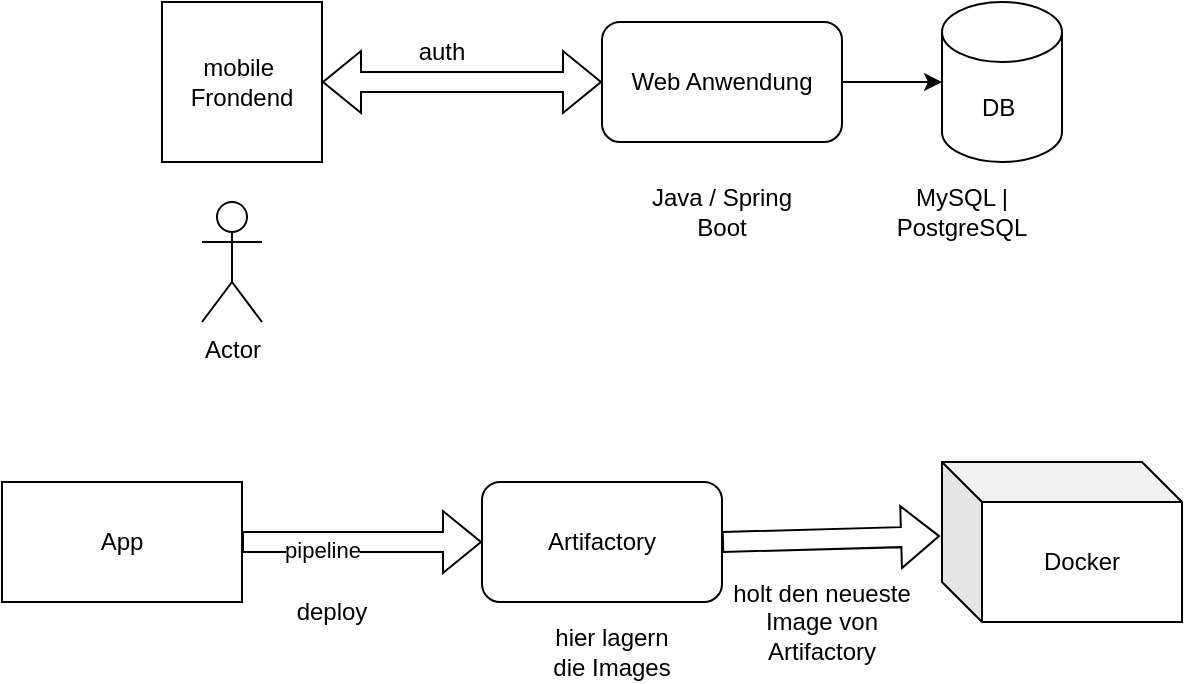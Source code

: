 <mxfile version="24.5.1" type="device">
  <diagram name="Seite-1" id="605h7gCvtUyfB_fElwwN">
    <mxGraphModel dx="1434" dy="836" grid="1" gridSize="10" guides="1" tooltips="1" connect="1" arrows="1" fold="1" page="1" pageScale="1" pageWidth="827" pageHeight="1169" math="0" shadow="0">
      <root>
        <mxCell id="0" />
        <mxCell id="1" parent="0" />
        <mxCell id="P4s8YWIdnVYV0RGGkpdB-20" value="" style="group" vertex="1" connectable="0" parent="1">
          <mxGeometry x="130" y="420" width="590" height="110" as="geometry" />
        </mxCell>
        <mxCell id="P4s8YWIdnVYV0RGGkpdB-10" value="App" style="rounded=0;whiteSpace=wrap;html=1;movable=1;resizable=1;rotatable=1;deletable=1;editable=1;locked=0;connectable=1;" vertex="1" parent="P4s8YWIdnVYV0RGGkpdB-20">
          <mxGeometry y="10" width="120" height="60" as="geometry" />
        </mxCell>
        <mxCell id="P4s8YWIdnVYV0RGGkpdB-11" value="Artifactory" style="rounded=1;whiteSpace=wrap;html=1;movable=1;resizable=1;rotatable=1;deletable=1;editable=1;locked=0;connectable=1;" vertex="1" parent="P4s8YWIdnVYV0RGGkpdB-20">
          <mxGeometry x="240" y="10" width="120" height="60" as="geometry" />
        </mxCell>
        <mxCell id="P4s8YWIdnVYV0RGGkpdB-12" value="" style="shape=flexArrow;endArrow=classic;html=1;rounded=0;entryX=0;entryY=0.5;entryDx=0;entryDy=0;movable=1;resizable=1;rotatable=1;deletable=1;editable=1;locked=0;connectable=1;" edge="1" parent="P4s8YWIdnVYV0RGGkpdB-20" target="P4s8YWIdnVYV0RGGkpdB-11">
          <mxGeometry width="50" height="50" relative="1" as="geometry">
            <mxPoint x="120" y="40" as="sourcePoint" />
            <mxPoint x="170" y="-10" as="targetPoint" />
          </mxGeometry>
        </mxCell>
        <mxCell id="P4s8YWIdnVYV0RGGkpdB-14" value="pipeline" style="edgeLabel;html=1;align=center;verticalAlign=middle;resizable=1;points=[];movable=1;rotatable=1;deletable=1;editable=1;locked=0;connectable=1;" vertex="1" connectable="0" parent="P4s8YWIdnVYV0RGGkpdB-12">
          <mxGeometry x="-0.333" y="-4" relative="1" as="geometry">
            <mxPoint as="offset" />
          </mxGeometry>
        </mxCell>
        <mxCell id="P4s8YWIdnVYV0RGGkpdB-15" value="Docker" style="shape=cube;whiteSpace=wrap;html=1;boundedLbl=1;backgroundOutline=1;darkOpacity=0.05;darkOpacity2=0.1;movable=1;resizable=1;rotatable=1;deletable=1;editable=1;locked=0;connectable=1;" vertex="1" parent="P4s8YWIdnVYV0RGGkpdB-20">
          <mxGeometry x="470" width="120" height="80" as="geometry" />
        </mxCell>
        <mxCell id="P4s8YWIdnVYV0RGGkpdB-16" value="" style="shape=flexArrow;endArrow=classic;html=1;rounded=0;entryX=-0.008;entryY=0.463;entryDx=0;entryDy=0;entryPerimeter=0;exitX=1;exitY=0.5;exitDx=0;exitDy=0;movable=1;resizable=1;rotatable=1;deletable=1;editable=1;locked=0;connectable=1;" edge="1" parent="P4s8YWIdnVYV0RGGkpdB-20" source="P4s8YWIdnVYV0RGGkpdB-11" target="P4s8YWIdnVYV0RGGkpdB-15">
          <mxGeometry width="50" height="50" relative="1" as="geometry">
            <mxPoint x="360" y="50" as="sourcePoint" />
            <mxPoint x="410" as="targetPoint" />
          </mxGeometry>
        </mxCell>
        <mxCell id="P4s8YWIdnVYV0RGGkpdB-17" value="deploy" style="text;html=1;align=center;verticalAlign=middle;whiteSpace=wrap;rounded=0;movable=1;resizable=1;rotatable=1;deletable=1;editable=1;locked=0;connectable=1;" vertex="1" parent="P4s8YWIdnVYV0RGGkpdB-20">
          <mxGeometry x="135" y="60" width="60" height="30" as="geometry" />
        </mxCell>
        <mxCell id="P4s8YWIdnVYV0RGGkpdB-18" value="hier lagern die Images" style="text;html=1;align=center;verticalAlign=middle;whiteSpace=wrap;rounded=0;movable=1;resizable=1;rotatable=1;deletable=1;editable=1;locked=0;connectable=1;" vertex="1" parent="P4s8YWIdnVYV0RGGkpdB-20">
          <mxGeometry x="270" y="80" width="70" height="30" as="geometry" />
        </mxCell>
        <mxCell id="P4s8YWIdnVYV0RGGkpdB-19" value="holt den neueste Image von Artifactory" style="text;html=1;align=center;verticalAlign=middle;whiteSpace=wrap;rounded=0;movable=1;resizable=1;rotatable=1;deletable=1;editable=1;locked=0;connectable=1;" vertex="1" parent="P4s8YWIdnVYV0RGGkpdB-20">
          <mxGeometry x="355" y="50" width="110" height="60" as="geometry" />
        </mxCell>
        <mxCell id="P4s8YWIdnVYV0RGGkpdB-21" value="" style="group" vertex="1" connectable="0" parent="1">
          <mxGeometry x="210" y="190" width="450" height="160" as="geometry" />
        </mxCell>
        <mxCell id="P4s8YWIdnVYV0RGGkpdB-1" value="Web Anwendung" style="rounded=1;whiteSpace=wrap;html=1;" vertex="1" parent="P4s8YWIdnVYV0RGGkpdB-21">
          <mxGeometry x="220" y="10" width="120" height="60" as="geometry" />
        </mxCell>
        <mxCell id="P4s8YWIdnVYV0RGGkpdB-2" value="DB&amp;nbsp;" style="shape=cylinder3;whiteSpace=wrap;html=1;boundedLbl=1;backgroundOutline=1;size=15;" vertex="1" parent="P4s8YWIdnVYV0RGGkpdB-21">
          <mxGeometry x="390" width="60" height="80" as="geometry" />
        </mxCell>
        <mxCell id="P4s8YWIdnVYV0RGGkpdB-3" value="" style="endArrow=classic;html=1;rounded=0;exitX=1;exitY=0.5;exitDx=0;exitDy=0;entryX=0;entryY=0.5;entryDx=0;entryDy=0;entryPerimeter=0;" edge="1" parent="P4s8YWIdnVYV0RGGkpdB-21" source="P4s8YWIdnVYV0RGGkpdB-1" target="P4s8YWIdnVYV0RGGkpdB-2">
          <mxGeometry width="50" height="50" relative="1" as="geometry">
            <mxPoint x="280" y="50" as="sourcePoint" />
            <mxPoint x="386" y="50" as="targetPoint" />
          </mxGeometry>
        </mxCell>
        <mxCell id="P4s8YWIdnVYV0RGGkpdB-4" value="mobile&amp;nbsp;&lt;div&gt;Frondend&lt;/div&gt;" style="whiteSpace=wrap;html=1;aspect=fixed;" vertex="1" parent="P4s8YWIdnVYV0RGGkpdB-21">
          <mxGeometry width="80" height="80" as="geometry" />
        </mxCell>
        <mxCell id="P4s8YWIdnVYV0RGGkpdB-5" value="" style="shape=flexArrow;endArrow=classic;startArrow=classic;html=1;rounded=0;exitX=1;exitY=0.5;exitDx=0;exitDy=0;entryX=0;entryY=0.5;entryDx=0;entryDy=0;" edge="1" parent="P4s8YWIdnVYV0RGGkpdB-21" source="P4s8YWIdnVYV0RGGkpdB-4" target="P4s8YWIdnVYV0RGGkpdB-1">
          <mxGeometry width="100" height="100" relative="1" as="geometry">
            <mxPoint x="80" y="50" as="sourcePoint" />
            <mxPoint x="180" y="-50" as="targetPoint" />
          </mxGeometry>
        </mxCell>
        <mxCell id="P4s8YWIdnVYV0RGGkpdB-6" value="auth" style="text;html=1;align=center;verticalAlign=middle;whiteSpace=wrap;rounded=0;" vertex="1" parent="P4s8YWIdnVYV0RGGkpdB-21">
          <mxGeometry x="110" y="10" width="60" height="30" as="geometry" />
        </mxCell>
        <mxCell id="P4s8YWIdnVYV0RGGkpdB-7" value="Java / Spring Boot" style="text;html=1;align=center;verticalAlign=middle;whiteSpace=wrap;rounded=0;" vertex="1" parent="P4s8YWIdnVYV0RGGkpdB-21">
          <mxGeometry x="230" y="90" width="100" height="30" as="geometry" />
        </mxCell>
        <mxCell id="P4s8YWIdnVYV0RGGkpdB-8" value="MySQL | PostgreSQL" style="text;html=1;align=center;verticalAlign=middle;whiteSpace=wrap;rounded=0;" vertex="1" parent="P4s8YWIdnVYV0RGGkpdB-21">
          <mxGeometry x="370" y="90" width="60" height="30" as="geometry" />
        </mxCell>
        <mxCell id="P4s8YWIdnVYV0RGGkpdB-9" value="Actor" style="shape=umlActor;verticalLabelPosition=bottom;verticalAlign=top;html=1;outlineConnect=0;" vertex="1" parent="P4s8YWIdnVYV0RGGkpdB-21">
          <mxGeometry x="20" y="100" width="30" height="60" as="geometry" />
        </mxCell>
      </root>
    </mxGraphModel>
  </diagram>
</mxfile>
